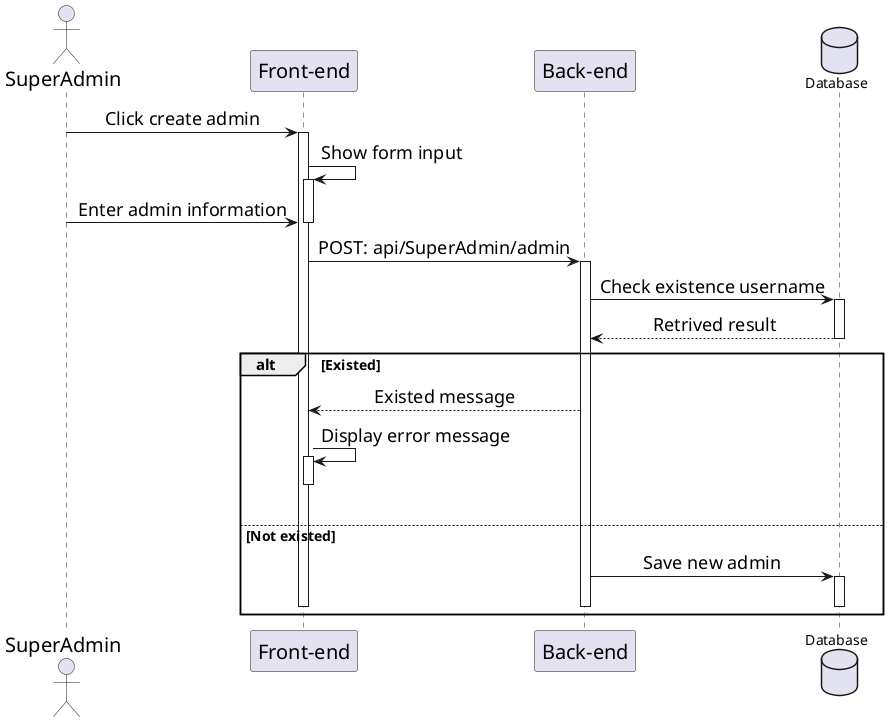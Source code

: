 @startuml CreateAdmin
skinparam sequenceMessageAlign center
skinparam sequenceGroupFontSize 14
skinparam sequenceGroupHeaderFontSize 15
skinparam sequence {
    ParticipantFontSize 20
    ActorFontSize 20
    DatabaseFontSize 20
    ArrowFontSize 18
} 
actor SuperAdmin as user
participant "Front-end" as client
participant "Back-end" as server 
database "Database" as db


user -> client++ : Click create admin
client -> client++: Show form input
user -> client: Enter admin information
deactivate
client -> server++ : POST: api/SuperAdmin/admin
server -> db++ : Check existence username
db --> server : Retrived result
deactivate db

alt Existed
    server --> client : Existed message
    client -> client++ : Display error message 
    deactivate client
    |||
else Not existed
    server -> db++ : Save new admin
    deactivate
    deactivate
    deactivate
end 
@enduml